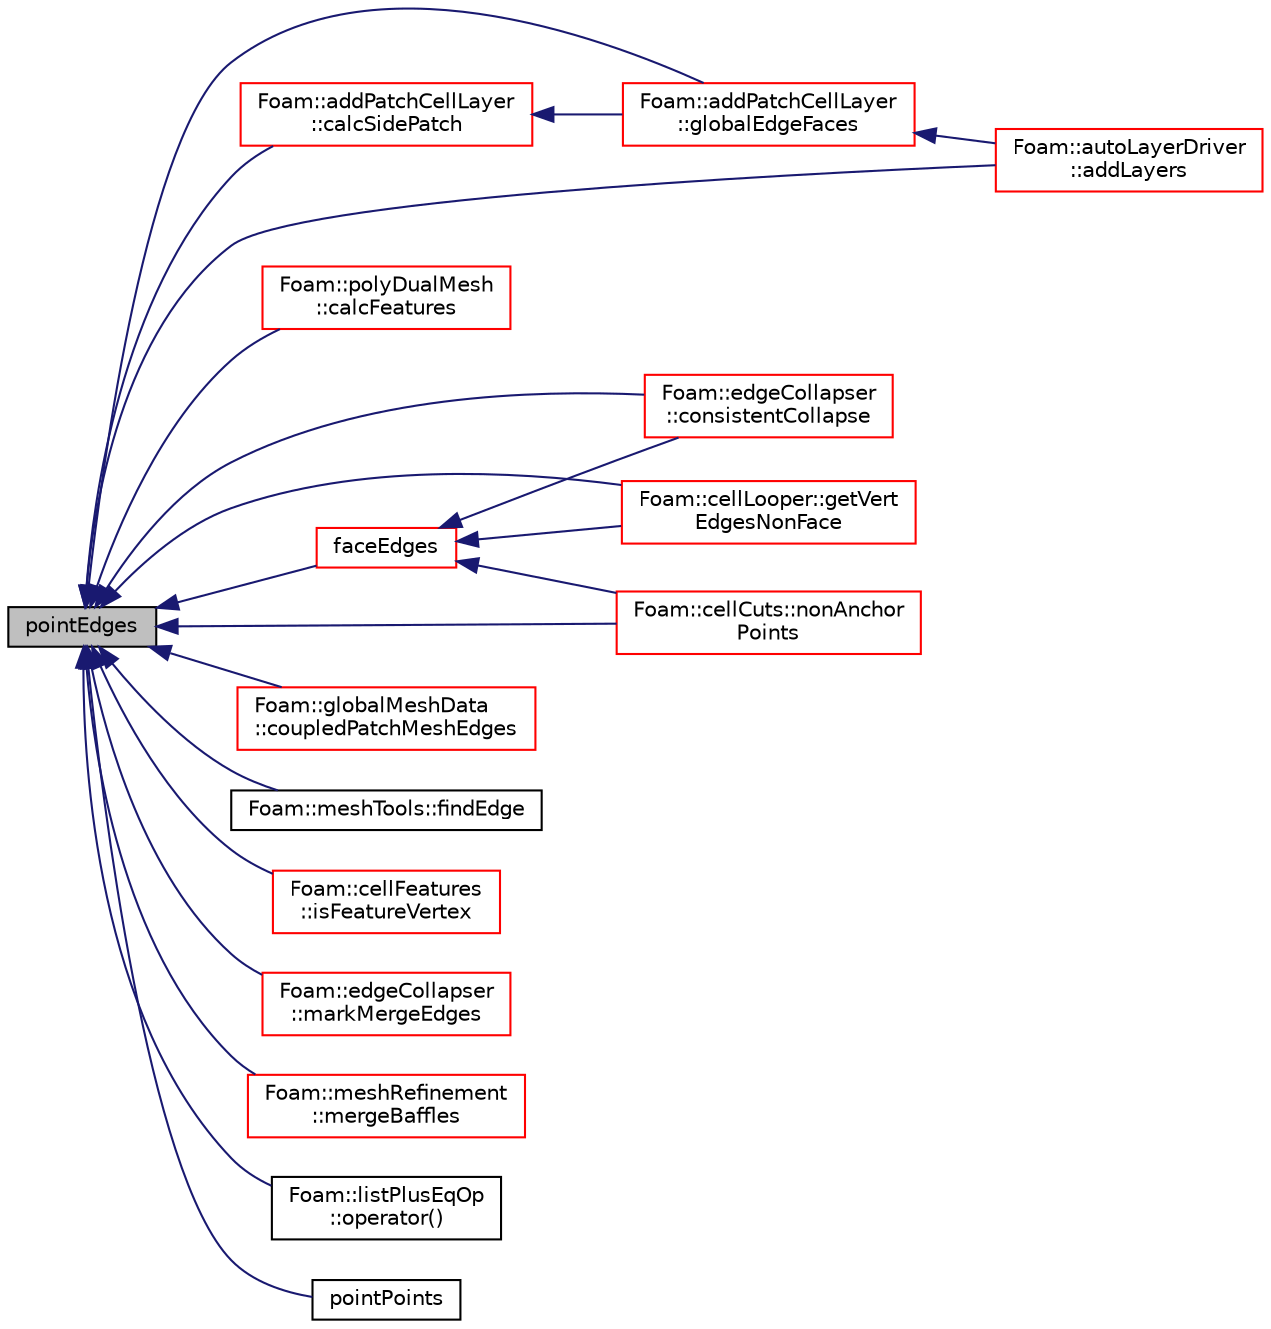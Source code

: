 digraph "pointEdges"
{
  bgcolor="transparent";
  edge [fontname="Helvetica",fontsize="10",labelfontname="Helvetica",labelfontsize="10"];
  node [fontname="Helvetica",fontsize="10",shape=record];
  rankdir="LR";
  Node1 [label="pointEdges",height=0.2,width=0.4,color="black", fillcolor="grey75", style="filled", fontcolor="black"];
  Node1 -> Node2 [dir="back",color="midnightblue",fontsize="10",style="solid",fontname="Helvetica"];
  Node2 [label="Foam::autoLayerDriver\l::addLayers",height=0.2,width=0.4,color="red",URL="$a00085.html#a2654851d1ffedc26e8ff1424f7097ba6",tooltip="Add cell layers. "];
  Node1 -> Node3 [dir="back",color="midnightblue",fontsize="10",style="solid",fontname="Helvetica"];
  Node3 [label="Foam::polyDualMesh\l::calcFeatures",height=0.2,width=0.4,color="red",URL="$a01918.html#a9462253b504fad04ae7194f1f17469c8",tooltip="Helper function to create feature edges and points based on. "];
  Node1 -> Node4 [dir="back",color="midnightblue",fontsize="10",style="solid",fontname="Helvetica"];
  Node4 [label="Foam::addPatchCellLayer\l::calcSidePatch",height=0.2,width=0.4,color="red",URL="$a00025.html#a25346f181e6f56df9a1839ff94eea581",tooltip="Boundary edges get extruded into boundary faces. Determine patch. "];
  Node4 -> Node5 [dir="back",color="midnightblue",fontsize="10",style="solid",fontname="Helvetica"];
  Node5 [label="Foam::addPatchCellLayer\l::globalEdgeFaces",height=0.2,width=0.4,color="red",URL="$a00025.html#aeea8524ff2d092f53488dd1cb593c58e",tooltip="Per patch edge the pp faces (in global indices) using it. Uses. "];
  Node5 -> Node2 [dir="back",color="midnightblue",fontsize="10",style="solid",fontname="Helvetica"];
  Node1 -> Node6 [dir="back",color="midnightblue",fontsize="10",style="solid",fontname="Helvetica"];
  Node6 [label="Foam::edgeCollapser\l::consistentCollapse",height=0.2,width=0.4,color="red",URL="$a00614.html#a70ec95413552469153a76deff350a0d5",tooltip="Ensure that the collapse is parallel consistent and update. "];
  Node1 -> Node7 [dir="back",color="midnightblue",fontsize="10",style="solid",fontname="Helvetica"];
  Node7 [label="Foam::globalMeshData\l::coupledPatchMeshEdges",height=0.2,width=0.4,color="red",URL="$a00936.html#a206c91a48fcb2446ebdd2216f199441f",tooltip="Return map from coupledPatch edges to mesh edges. "];
  Node1 -> Node8 [dir="back",color="midnightblue",fontsize="10",style="solid",fontname="Helvetica"];
  Node8 [label="faceEdges",height=0.2,width=0.4,color="red",URL="$a01974.html#af8f18d40d14450677bb24334032e7638"];
  Node8 -> Node6 [dir="back",color="midnightblue",fontsize="10",style="solid",fontname="Helvetica"];
  Node8 -> Node9 [dir="back",color="midnightblue",fontsize="10",style="solid",fontname="Helvetica"];
  Node9 [label="Foam::cellLooper::getVert\lEdgesNonFace",height=0.2,width=0.4,color="red",URL="$a00218.html#a1d38675953640be983e191e984181272",tooltip="Get edges (on cell) connected to vertI which are not on faceI. "];
  Node8 -> Node10 [dir="back",color="midnightblue",fontsize="10",style="solid",fontname="Helvetica"];
  Node10 [label="Foam::cellCuts::nonAnchor\lPoints",height=0.2,width=0.4,color="red",URL="$a00212.html#a8787009bd3255baa9c0480bbe3df17e3",tooltip="Invert anchor point selection. "];
  Node1 -> Node11 [dir="back",color="midnightblue",fontsize="10",style="solid",fontname="Helvetica"];
  Node11 [label="Foam::meshTools::findEdge",height=0.2,width=0.4,color="black",URL="$a10797.html#ac23b3c803050cb2339b3b256887505a6",tooltip="Return edge between two vertices. Returns -1 if no edge. "];
  Node1 -> Node9 [dir="back",color="midnightblue",fontsize="10",style="solid",fontname="Helvetica"];
  Node1 -> Node5 [dir="back",color="midnightblue",fontsize="10",style="solid",fontname="Helvetica"];
  Node1 -> Node12 [dir="back",color="midnightblue",fontsize="10",style="solid",fontname="Helvetica"];
  Node12 [label="Foam::cellFeatures\l::isFeatureVertex",height=0.2,width=0.4,color="red",URL="$a00215.html#a83c2f0d7c049cb87f518a53e2aab5b31",tooltip="Is vertexI on faceI used by two edges that form feature. "];
  Node1 -> Node13 [dir="back",color="midnightblue",fontsize="10",style="solid",fontname="Helvetica"];
  Node13 [label="Foam::edgeCollapser\l::markMergeEdges",height=0.2,width=0.4,color="red",URL="$a00614.html#a2082adaf6f9bf866cd3de2b1321e3863",tooltip="Mark (in collapseEdge) any edges to merge. "];
  Node1 -> Node14 [dir="back",color="midnightblue",fontsize="10",style="solid",fontname="Helvetica"];
  Node14 [label="Foam::meshRefinement\l::mergeBaffles",height=0.2,width=0.4,color="red",URL="$a01473.html#aa959f1ef1377d3a4eaac5ff099280e50",tooltip="Merge baffles. Gets pairs of faces. "];
  Node1 -> Node10 [dir="back",color="midnightblue",fontsize="10",style="solid",fontname="Helvetica"];
  Node1 -> Node15 [dir="back",color="midnightblue",fontsize="10",style="solid",fontname="Helvetica"];
  Node15 [label="Foam::listPlusEqOp\l::operator()",height=0.2,width=0.4,color="black",URL="$a01371.html#ae4420a9fd791f5ab9ebad1a3150ba899"];
  Node1 -> Node16 [dir="back",color="midnightblue",fontsize="10",style="solid",fontname="Helvetica"];
  Node16 [label="pointPoints",height=0.2,width=0.4,color="black",URL="$a01974.html#ac3f0c1679c9eb8936219eb389c891e77",tooltip="pointPoints using edges, pointEdges "];
}
